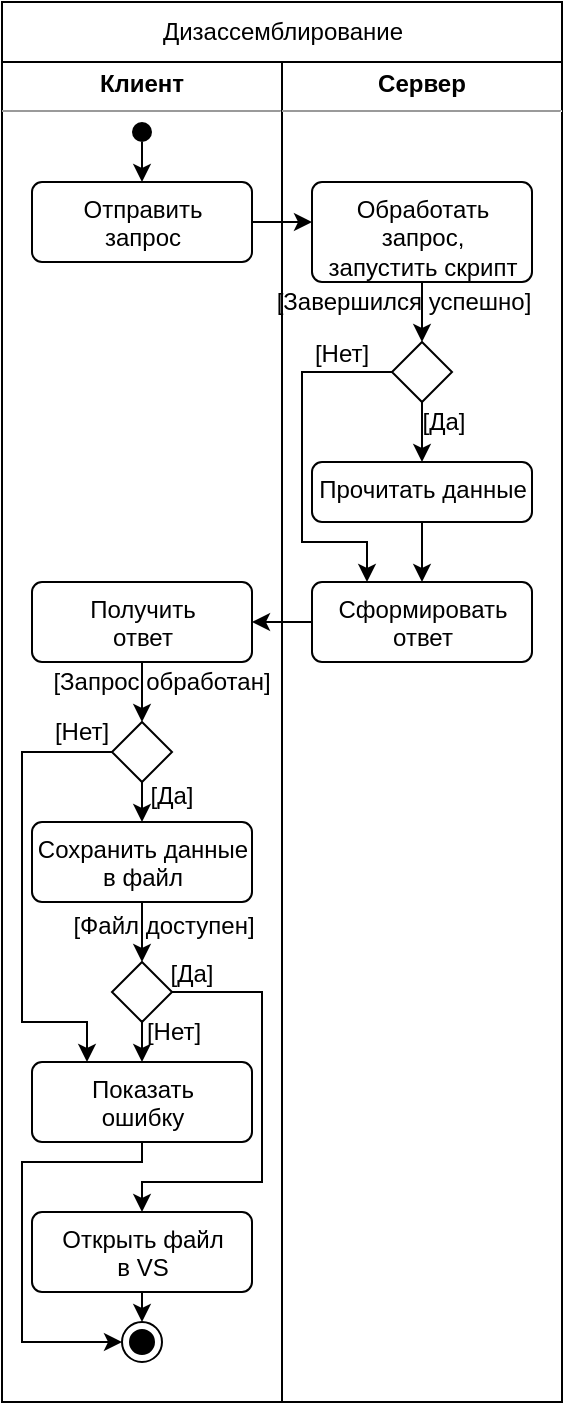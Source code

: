 <mxfile version="13.10.1" type="device"><diagram id="UvaJ_HweFGJ-BTw_XUxe" name="Page-1"><mxGraphModel dx="883" dy="609" grid="1" gridSize="10" guides="1" tooltips="1" connect="1" arrows="1" fold="1" page="1" pageScale="1" pageWidth="850" pageHeight="1100" math="0" shadow="0"><root><mxCell id="0"/><mxCell id="1" parent="0"/><mxCell id="xYf1N8E-nff3WCl2sJjn-2" value="&lt;p style=&quot;margin: 0px ; margin-top: 4px ; text-align: center&quot;&gt;&lt;b&gt;Клиент&lt;/b&gt;&lt;br&gt;&lt;/p&gt;&lt;hr size=&quot;1&quot;&gt;&lt;div style=&quot;height: 2px&quot;&gt;&lt;/div&gt;" style="verticalAlign=top;align=left;overflow=fill;fontSize=12;fontFamily=Helvetica;html=1;" vertex="1" parent="1"><mxGeometry x="120" y="40" width="140" height="670" as="geometry"/></mxCell><mxCell id="xYf1N8E-nff3WCl2sJjn-3" value="&lt;p style=&quot;margin: 0px ; margin-top: 4px ; text-align: center&quot;&gt;&lt;b&gt;Сервер&lt;/b&gt;&lt;br&gt;&lt;/p&gt;&lt;hr size=&quot;1&quot;&gt;&lt;div style=&quot;height: 2px&quot;&gt;&lt;/div&gt;" style="verticalAlign=top;align=left;overflow=fill;fontSize=12;fontFamily=Helvetica;html=1;" vertex="1" parent="1"><mxGeometry x="260" y="40" width="140" height="670" as="geometry"/></mxCell><mxCell id="xYf1N8E-nff3WCl2sJjn-22" style="edgeStyle=orthogonalEdgeStyle;rounded=0;orthogonalLoop=1;jettySize=auto;html=1;exitX=0.5;exitY=1;exitDx=0;exitDy=0;entryX=0.5;entryY=0;entryDx=0;entryDy=0;" edge="1" parent="1" source="xYf1N8E-nff3WCl2sJjn-4" target="xYf1N8E-nff3WCl2sJjn-6"><mxGeometry relative="1" as="geometry"/></mxCell><mxCell id="xYf1N8E-nff3WCl2sJjn-4" value="" style="ellipse;fillColor=#000000;strokeColor=none;" vertex="1" parent="1"><mxGeometry x="185" y="70" width="10" height="10" as="geometry"/></mxCell><mxCell id="xYf1N8E-nff3WCl2sJjn-5" value="Дизассемблирование" style="html=1;" vertex="1" parent="1"><mxGeometry x="120" y="10" width="280" height="30" as="geometry"/></mxCell><mxCell id="xYf1N8E-nff3WCl2sJjn-8" style="edgeStyle=orthogonalEdgeStyle;rounded=0;orthogonalLoop=1;jettySize=auto;html=1;exitX=1;exitY=0.5;exitDx=0;exitDy=0;entryX=0;entryY=0.4;entryDx=0;entryDy=0;entryPerimeter=0;" edge="1" parent="1" source="xYf1N8E-nff3WCl2sJjn-6" target="xYf1N8E-nff3WCl2sJjn-7"><mxGeometry relative="1" as="geometry"/></mxCell><mxCell id="xYf1N8E-nff3WCl2sJjn-6" value="&lt;div&gt;Отправить&lt;/div&gt;&lt;div&gt;запрос&lt;br&gt;&lt;/div&gt;" style="html=1;align=center;verticalAlign=top;rounded=1;absoluteArcSize=1;arcSize=10;dashed=0;" vertex="1" parent="1"><mxGeometry x="135" y="100" width="110" height="40" as="geometry"/></mxCell><mxCell id="xYf1N8E-nff3WCl2sJjn-10" style="edgeStyle=orthogonalEdgeStyle;rounded=0;orthogonalLoop=1;jettySize=auto;html=1;exitX=0.5;exitY=1;exitDx=0;exitDy=0;entryX=0.5;entryY=0;entryDx=0;entryDy=0;" edge="1" parent="1" source="xYf1N8E-nff3WCl2sJjn-7" target="xYf1N8E-nff3WCl2sJjn-9"><mxGeometry relative="1" as="geometry"/></mxCell><mxCell id="xYf1N8E-nff3WCl2sJjn-7" value="&lt;div&gt;Обработать&lt;/div&gt;&lt;div&gt;запрос,&lt;/div&gt;&lt;div&gt;запустить скрипт&lt;br&gt;&lt;/div&gt;" style="html=1;align=center;verticalAlign=top;rounded=1;absoluteArcSize=1;arcSize=10;dashed=0;" vertex="1" parent="1"><mxGeometry x="275" y="100" width="110" height="50" as="geometry"/></mxCell><mxCell id="xYf1N8E-nff3WCl2sJjn-14" style="edgeStyle=orthogonalEdgeStyle;rounded=0;orthogonalLoop=1;jettySize=auto;html=1;exitX=0.5;exitY=1;exitDx=0;exitDy=0;entryX=0.5;entryY=0;entryDx=0;entryDy=0;" edge="1" parent="1" source="xYf1N8E-nff3WCl2sJjn-9" target="xYf1N8E-nff3WCl2sJjn-13"><mxGeometry relative="1" as="geometry"/></mxCell><mxCell id="xYf1N8E-nff3WCl2sJjn-25" style="edgeStyle=orthogonalEdgeStyle;rounded=0;orthogonalLoop=1;jettySize=auto;html=1;exitX=0;exitY=0.5;exitDx=0;exitDy=0;entryX=0.25;entryY=0;entryDx=0;entryDy=0;" edge="1" parent="1" source="xYf1N8E-nff3WCl2sJjn-9" target="xYf1N8E-nff3WCl2sJjn-19"><mxGeometry relative="1" as="geometry"><Array as="points"><mxPoint x="270" y="195"/><mxPoint x="270" y="280"/><mxPoint x="303" y="280"/></Array></mxGeometry></mxCell><mxCell id="xYf1N8E-nff3WCl2sJjn-9" value="" style="rhombus;" vertex="1" parent="1"><mxGeometry x="315" y="180" width="30" height="30" as="geometry"/></mxCell><mxCell id="xYf1N8E-nff3WCl2sJjn-11" value="[Завершился успешно]" style="text;html=1;strokeColor=none;fillColor=none;align=center;verticalAlign=middle;whiteSpace=wrap;rounded=0;" vertex="1" parent="1"><mxGeometry x="251" y="150" width="140" height="20" as="geometry"/></mxCell><mxCell id="xYf1N8E-nff3WCl2sJjn-20" style="edgeStyle=orthogonalEdgeStyle;rounded=0;orthogonalLoop=1;jettySize=auto;html=1;exitX=0.5;exitY=1;exitDx=0;exitDy=0;entryX=0.5;entryY=0;entryDx=0;entryDy=0;" edge="1" parent="1" source="xYf1N8E-nff3WCl2sJjn-13" target="xYf1N8E-nff3WCl2sJjn-19"><mxGeometry relative="1" as="geometry"/></mxCell><mxCell id="xYf1N8E-nff3WCl2sJjn-13" value="Прочитать данные" style="html=1;align=center;verticalAlign=top;rounded=1;absoluteArcSize=1;arcSize=10;dashed=0;" vertex="1" parent="1"><mxGeometry x="275" y="240" width="110" height="30" as="geometry"/></mxCell><mxCell id="xYf1N8E-nff3WCl2sJjn-15" value="[Да]" style="text;html=1;strokeColor=none;fillColor=none;align=center;verticalAlign=middle;whiteSpace=wrap;rounded=0;" vertex="1" parent="1"><mxGeometry x="321" y="210" width="40" height="20" as="geometry"/></mxCell><mxCell id="xYf1N8E-nff3WCl2sJjn-24" style="edgeStyle=orthogonalEdgeStyle;rounded=0;orthogonalLoop=1;jettySize=auto;html=1;exitX=0;exitY=0.5;exitDx=0;exitDy=0;entryX=1;entryY=0.5;entryDx=0;entryDy=0;" edge="1" parent="1" source="xYf1N8E-nff3WCl2sJjn-19" target="xYf1N8E-nff3WCl2sJjn-23"><mxGeometry relative="1" as="geometry"/></mxCell><mxCell id="xYf1N8E-nff3WCl2sJjn-19" value="&lt;div&gt;Сформировать&lt;/div&gt;&lt;div&gt;ответ&lt;br&gt;&lt;/div&gt;" style="html=1;align=center;verticalAlign=top;rounded=1;absoluteArcSize=1;arcSize=10;dashed=0;" vertex="1" parent="1"><mxGeometry x="275" y="300" width="110" height="40" as="geometry"/></mxCell><mxCell id="xYf1N8E-nff3WCl2sJjn-28" style="edgeStyle=orthogonalEdgeStyle;rounded=0;orthogonalLoop=1;jettySize=auto;html=1;exitX=0.5;exitY=1;exitDx=0;exitDy=0;entryX=0.5;entryY=0;entryDx=0;entryDy=0;" edge="1" parent="1" source="xYf1N8E-nff3WCl2sJjn-23" target="xYf1N8E-nff3WCl2sJjn-27"><mxGeometry relative="1" as="geometry"/></mxCell><mxCell id="xYf1N8E-nff3WCl2sJjn-23" value="&lt;div&gt;Получить&lt;/div&gt;&lt;div&gt;ответ&lt;br&gt;&lt;/div&gt;" style="html=1;align=center;verticalAlign=top;rounded=1;absoluteArcSize=1;arcSize=10;dashed=0;" vertex="1" parent="1"><mxGeometry x="135" y="300" width="110" height="40" as="geometry"/></mxCell><mxCell id="xYf1N8E-nff3WCl2sJjn-26" value="[Нет]" style="text;html=1;strokeColor=none;fillColor=none;align=center;verticalAlign=middle;whiteSpace=wrap;rounded=0;" vertex="1" parent="1"><mxGeometry x="270" y="176" width="40" height="20" as="geometry"/></mxCell><mxCell id="xYf1N8E-nff3WCl2sJjn-40" style="edgeStyle=orthogonalEdgeStyle;rounded=0;orthogonalLoop=1;jettySize=auto;html=1;exitX=0.5;exitY=1;exitDx=0;exitDy=0;entryX=0.5;entryY=0;entryDx=0;entryDy=0;" edge="1" parent="1" source="xYf1N8E-nff3WCl2sJjn-27" target="xYf1N8E-nff3WCl2sJjn-39"><mxGeometry relative="1" as="geometry"/></mxCell><mxCell id="xYf1N8E-nff3WCl2sJjn-46" style="edgeStyle=orthogonalEdgeStyle;rounded=0;orthogonalLoop=1;jettySize=auto;html=1;exitX=0;exitY=0.5;exitDx=0;exitDy=0;entryX=0.25;entryY=0;entryDx=0;entryDy=0;" edge="1" parent="1" source="xYf1N8E-nff3WCl2sJjn-27" target="xYf1N8E-nff3WCl2sJjn-30"><mxGeometry relative="1" as="geometry"><Array as="points"><mxPoint x="130" y="385"/><mxPoint x="130" y="520"/><mxPoint x="163" y="520"/></Array></mxGeometry></mxCell><mxCell id="xYf1N8E-nff3WCl2sJjn-27" value="" style="rhombus;" vertex="1" parent="1"><mxGeometry x="175" y="370" width="30" height="30" as="geometry"/></mxCell><mxCell id="xYf1N8E-nff3WCl2sJjn-29" value="[Запрос обработан]" style="text;html=1;strokeColor=none;fillColor=none;align=center;verticalAlign=middle;whiteSpace=wrap;rounded=0;" vertex="1" parent="1"><mxGeometry x="130" y="340" width="140" height="20" as="geometry"/></mxCell><mxCell id="xYf1N8E-nff3WCl2sJjn-49" style="edgeStyle=orthogonalEdgeStyle;rounded=0;orthogonalLoop=1;jettySize=auto;html=1;exitX=0.5;exitY=1;exitDx=0;exitDy=0;entryX=0;entryY=0.5;entryDx=0;entryDy=0;" edge="1" parent="1" source="xYf1N8E-nff3WCl2sJjn-30" target="xYf1N8E-nff3WCl2sJjn-33"><mxGeometry relative="1" as="geometry"><Array as="points"><mxPoint x="190" y="590"/><mxPoint x="130" y="590"/><mxPoint x="130" y="680"/></Array></mxGeometry></mxCell><mxCell id="xYf1N8E-nff3WCl2sJjn-30" value="&lt;div&gt;Показать&lt;/div&gt;&lt;div&gt;ошибку&lt;br&gt;&lt;/div&gt;" style="html=1;align=center;verticalAlign=top;rounded=1;absoluteArcSize=1;arcSize=10;dashed=0;" vertex="1" parent="1"><mxGeometry x="135" y="540" width="110" height="40" as="geometry"/></mxCell><mxCell id="xYf1N8E-nff3WCl2sJjn-35" style="edgeStyle=orthogonalEdgeStyle;rounded=0;orthogonalLoop=1;jettySize=auto;html=1;exitX=0.5;exitY=1;exitDx=0;exitDy=0;entryX=0.5;entryY=0;entryDx=0;entryDy=0;" edge="1" parent="1" source="xYf1N8E-nff3WCl2sJjn-32" target="xYf1N8E-nff3WCl2sJjn-33"><mxGeometry relative="1" as="geometry"/></mxCell><mxCell id="xYf1N8E-nff3WCl2sJjn-32" value="&lt;div&gt;Открыть файл&lt;/div&gt;&lt;div&gt;в VS&lt;br&gt;&lt;/div&gt;" style="html=1;align=center;verticalAlign=top;rounded=1;absoluteArcSize=1;arcSize=10;dashed=0;" vertex="1" parent="1"><mxGeometry x="135" y="615" width="110" height="40" as="geometry"/></mxCell><mxCell id="xYf1N8E-nff3WCl2sJjn-33" value="" style="ellipse;html=1;shape=endState;fillColor=#000000;strokeColor=#000000;" vertex="1" parent="1"><mxGeometry x="180" y="670" width="20" height="20" as="geometry"/></mxCell><mxCell id="xYf1N8E-nff3WCl2sJjn-37" value="[Нет]" style="text;html=1;strokeColor=none;fillColor=none;align=center;verticalAlign=middle;whiteSpace=wrap;rounded=0;" vertex="1" parent="1"><mxGeometry x="140" y="365" width="40" height="20" as="geometry"/></mxCell><mxCell id="xYf1N8E-nff3WCl2sJjn-38" value="[Да]" style="text;html=1;strokeColor=none;fillColor=none;align=center;verticalAlign=middle;whiteSpace=wrap;rounded=0;" vertex="1" parent="1"><mxGeometry x="185" y="397" width="40" height="20" as="geometry"/></mxCell><mxCell id="xYf1N8E-nff3WCl2sJjn-42" style="edgeStyle=orthogonalEdgeStyle;rounded=0;orthogonalLoop=1;jettySize=auto;html=1;exitX=0.5;exitY=1;exitDx=0;exitDy=0;entryX=0.5;entryY=0;entryDx=0;entryDy=0;" edge="1" parent="1" source="xYf1N8E-nff3WCl2sJjn-39" target="xYf1N8E-nff3WCl2sJjn-41"><mxGeometry relative="1" as="geometry"/></mxCell><mxCell id="xYf1N8E-nff3WCl2sJjn-39" value="&lt;div&gt;Сохранить данные&lt;/div&gt;&lt;div&gt;в файл&lt;br&gt;&lt;/div&gt;" style="html=1;align=center;verticalAlign=top;rounded=1;absoluteArcSize=1;arcSize=10;dashed=0;" vertex="1" parent="1"><mxGeometry x="135" y="420" width="110" height="40" as="geometry"/></mxCell><mxCell id="xYf1N8E-nff3WCl2sJjn-44" style="edgeStyle=orthogonalEdgeStyle;rounded=0;orthogonalLoop=1;jettySize=auto;html=1;exitX=0.5;exitY=1;exitDx=0;exitDy=0;entryX=0.5;entryY=0;entryDx=0;entryDy=0;" edge="1" parent="1" source="xYf1N8E-nff3WCl2sJjn-41" target="xYf1N8E-nff3WCl2sJjn-30"><mxGeometry relative="1" as="geometry"/></mxCell><mxCell id="xYf1N8E-nff3WCl2sJjn-47" style="edgeStyle=orthogonalEdgeStyle;rounded=0;orthogonalLoop=1;jettySize=auto;html=1;exitX=1;exitY=0.5;exitDx=0;exitDy=0;entryX=0.5;entryY=0;entryDx=0;entryDy=0;" edge="1" parent="1" source="xYf1N8E-nff3WCl2sJjn-41" target="xYf1N8E-nff3WCl2sJjn-32"><mxGeometry relative="1" as="geometry"><Array as="points"><mxPoint x="250" y="505"/><mxPoint x="250" y="600"/><mxPoint x="190" y="600"/></Array></mxGeometry></mxCell><mxCell id="xYf1N8E-nff3WCl2sJjn-41" value="" style="rhombus;" vertex="1" parent="1"><mxGeometry x="175" y="490" width="30" height="30" as="geometry"/></mxCell><mxCell id="xYf1N8E-nff3WCl2sJjn-43" value="[Файл доступен]" style="text;html=1;strokeColor=none;fillColor=none;align=center;verticalAlign=middle;whiteSpace=wrap;rounded=0;" vertex="1" parent="1"><mxGeometry x="131" y="462" width="140" height="20" as="geometry"/></mxCell><mxCell id="xYf1N8E-nff3WCl2sJjn-45" value="[Нет]" style="text;html=1;strokeColor=none;fillColor=none;align=center;verticalAlign=middle;whiteSpace=wrap;rounded=0;" vertex="1" parent="1"><mxGeometry x="186" y="515" width="40" height="20" as="geometry"/></mxCell><mxCell id="xYf1N8E-nff3WCl2sJjn-48" value="[Да]" style="text;html=1;strokeColor=none;fillColor=none;align=center;verticalAlign=middle;whiteSpace=wrap;rounded=0;" vertex="1" parent="1"><mxGeometry x="195" y="486" width="40" height="20" as="geometry"/></mxCell></root></mxGraphModel></diagram></mxfile>